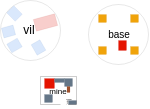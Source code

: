 <mxfile version="21.3.2" type="github">
  <diagram name="Страница 1" id="qyMJKA6wbGwcwe2PbERa">
    <mxGraphModel dx="127" dy="71" grid="1" gridSize="1" guides="1" tooltips="1" connect="1" arrows="1" fold="1" page="1" pageScale="1" pageWidth="827" pageHeight="1169" math="0" shadow="0">
      <root>
        <mxCell id="0" />
        <mxCell id="1" parent="0" />
        <mxCell id="09WcuCSgEutDgm5XiJ9v-3" value="" style="group" vertex="1" connectable="0" parent="1">
          <mxGeometry x="542" y="357" width="30" height="30" as="geometry" />
        </mxCell>
        <mxCell id="09WcuCSgEutDgm5XiJ9v-1" value="" style="ellipse;whiteSpace=wrap;html=1;aspect=fixed;fillColor=none;strokeWidth=0;movable=0;resizable=0;rotatable=0;deletable=0;editable=0;locked=1;connectable=0;" vertex="1" parent="09WcuCSgEutDgm5XiJ9v-3">
          <mxGeometry width="30" height="30" as="geometry" />
        </mxCell>
        <mxCell id="mXehWSmkrtnXyW8H-YC_-2" value="" style="rounded=0;whiteSpace=wrap;html=1;strokeWidth=0;fillColor=#dae8fc;strokeColor=#6c8ebf;rotation=45;movable=0;resizable=0;rotatable=0;deletable=0;editable=0;locked=1;connectable=0;" parent="09WcuCSgEutDgm5XiJ9v-3" vertex="1">
          <mxGeometry x="4" y="4" width="6" height="5" as="geometry" />
        </mxCell>
        <mxCell id="mXehWSmkrtnXyW8H-YC_-3" value="" style="rounded=0;whiteSpace=wrap;html=1;strokeWidth=0;fillColor=#dae8fc;strokeColor=#6c8ebf;rotation=-15;movable=0;resizable=0;rotatable=0;deletable=0;editable=0;locked=1;connectable=0;" parent="09WcuCSgEutDgm5XiJ9v-3" vertex="1">
          <mxGeometry x="1" y="13" width="6" height="5" as="geometry" />
        </mxCell>
        <mxCell id="mXehWSmkrtnXyW8H-YC_-4" value="" style="rounded=0;whiteSpace=wrap;html=1;strokeWidth=0;fillColor=#dae8fc;strokeColor=#6c8ebf;rotation=-30;movable=0;resizable=0;rotatable=0;deletable=0;editable=0;locked=1;connectable=0;" parent="09WcuCSgEutDgm5XiJ9v-3" vertex="1">
          <mxGeometry x="4" y="20" width="6" height="5" as="geometry" />
        </mxCell>
        <mxCell id="mXehWSmkrtnXyW8H-YC_-5" value="" style="rounded=0;whiteSpace=wrap;html=1;strokeWidth=0;fillColor=#dae8fc;strokeColor=#6c8ebf;rotation=60;movable=0;resizable=0;rotatable=0;deletable=0;editable=0;locked=1;connectable=0;" parent="09WcuCSgEutDgm5XiJ9v-3" vertex="1">
          <mxGeometry x="16" y="21" width="6" height="5" as="geometry" />
        </mxCell>
        <mxCell id="mXehWSmkrtnXyW8H-YC_-8" value="" style="rounded=0;whiteSpace=wrap;html=1;strokeWidth=0;fillColor=#f8cecc;strokeColor=#b85450;rotation=-15;container=0;movable=0;resizable=0;rotatable=0;deletable=0;editable=0;locked=1;connectable=0;" parent="09WcuCSgEutDgm5XiJ9v-3" vertex="1">
          <mxGeometry x="17" y="8" width="11" height="6" as="geometry" />
        </mxCell>
        <mxCell id="09WcuCSgEutDgm5XiJ9v-2" value="vil" style="text;html=1;strokeColor=none;fillColor=none;align=center;verticalAlign=middle;whiteSpace=wrap;rounded=0;fontSize=6;movable=0;resizable=0;rotatable=0;deletable=0;editable=0;locked=1;connectable=0;" vertex="1" parent="09WcuCSgEutDgm5XiJ9v-3">
          <mxGeometry x="11" y="12" width="7" height="6" as="geometry" />
        </mxCell>
        <mxCell id="09WcuCSgEutDgm5XiJ9v-11" value="" style="group;movable=0;resizable=0;rotatable=0;deletable=0;editable=0;locked=1;connectable=0;" vertex="1" connectable="0" parent="1">
          <mxGeometry x="586" y="359" width="30" height="30" as="geometry" />
        </mxCell>
        <mxCell id="09WcuCSgEutDgm5XiJ9v-9" value="" style="ellipse;whiteSpace=wrap;html=1;aspect=fixed;strokeWidth=0;fillColor=none;movable=0;resizable=0;rotatable=0;deletable=0;editable=0;locked=1;connectable=0;" vertex="1" parent="09WcuCSgEutDgm5XiJ9v-11">
          <mxGeometry width="30" height="30" as="geometry" />
        </mxCell>
        <mxCell id="09WcuCSgEutDgm5XiJ9v-4" value="" style="rounded=0;whiteSpace=wrap;html=1;strokeWidth=0;fillColor=#f0a30a;fontColor=#000000;strokeColor=#BD7000;movable=0;resizable=0;rotatable=0;deletable=0;editable=0;locked=1;connectable=0;" vertex="1" parent="09WcuCSgEutDgm5XiJ9v-11">
          <mxGeometry x="5" y="5" width="4" height="4" as="geometry" />
        </mxCell>
        <mxCell id="09WcuCSgEutDgm5XiJ9v-5" value="" style="rounded=0;whiteSpace=wrap;html=1;strokeWidth=0;fillColor=#f0a30a;fontColor=#000000;strokeColor=#BD7000;movable=0;resizable=0;rotatable=0;deletable=0;editable=0;locked=1;connectable=0;" vertex="1" parent="09WcuCSgEutDgm5XiJ9v-11">
          <mxGeometry x="21" y="5" width="4" height="4" as="geometry" />
        </mxCell>
        <mxCell id="09WcuCSgEutDgm5XiJ9v-6" value="" style="rounded=0;whiteSpace=wrap;html=1;strokeWidth=0;fillColor=#f0a30a;fontColor=#000000;strokeColor=#BD7000;movable=0;resizable=0;rotatable=0;deletable=0;editable=0;locked=1;connectable=0;" vertex="1" parent="09WcuCSgEutDgm5XiJ9v-11">
          <mxGeometry x="21" y="21" width="4" height="4" as="geometry" />
        </mxCell>
        <mxCell id="09WcuCSgEutDgm5XiJ9v-7" value="" style="rounded=0;whiteSpace=wrap;html=1;strokeWidth=0;fillColor=#f0a30a;fontColor=#000000;strokeColor=#BD7000;movable=0;resizable=0;rotatable=0;deletable=0;editable=0;locked=1;connectable=0;" vertex="1" parent="09WcuCSgEutDgm5XiJ9v-11">
          <mxGeometry x="5" y="21" width="4" height="4" as="geometry" />
        </mxCell>
        <mxCell id="09WcuCSgEutDgm5XiJ9v-8" value="" style="rounded=0;whiteSpace=wrap;html=1;strokeWidth=0;fillColor=#e51400;fontColor=#ffffff;strokeColor=#B20000;movable=0;resizable=0;rotatable=0;deletable=0;editable=0;locked=1;connectable=0;" vertex="1" parent="09WcuCSgEutDgm5XiJ9v-11">
          <mxGeometry x="15" y="18" width="4" height="5" as="geometry" />
        </mxCell>
        <mxCell id="09WcuCSgEutDgm5XiJ9v-10" value="base&lt;font style=&quot;font-size: 5px;&quot;&gt;&lt;br style=&quot;font-size: 5px;&quot;&gt;&lt;/font&gt;" style="text;html=1;strokeColor=none;fillColor=none;align=center;verticalAlign=middle;whiteSpace=wrap;rounded=0;fontSize=5;movable=0;resizable=0;rotatable=0;deletable=0;editable=0;locked=1;connectable=0;" vertex="1" parent="09WcuCSgEutDgm5XiJ9v-11">
          <mxGeometry x="5" y="10" width="21" height="8" as="geometry" />
        </mxCell>
        <mxCell id="09WcuCSgEutDgm5XiJ9v-40" value="" style="group;movable=0;resizable=0;rotatable=0;deletable=0;editable=0;locked=1;connectable=0;" vertex="1" connectable="0" parent="1">
          <mxGeometry x="562" y="395" width="18" height="14" as="geometry" />
        </mxCell>
        <mxCell id="09WcuCSgEutDgm5XiJ9v-20" value="" style="whiteSpace=wrap;html=1;aspect=fixed;strokeWidth=0;fillColor=#e51400;fontColor=#ffffff;strokeColor=#B20000;" vertex="1" parent="09WcuCSgEutDgm5XiJ9v-40">
          <mxGeometry x="2" y="1" width="5" height="5" as="geometry" />
        </mxCell>
        <mxCell id="09WcuCSgEutDgm5XiJ9v-21" value="" style="whiteSpace=wrap;html=1;aspect=fixed;strokeWidth=0;fillColor=#647687;fontColor=#ffffff;strokeColor=#314354;" vertex="1" parent="09WcuCSgEutDgm5XiJ9v-40">
          <mxGeometry x="12" y="1" width="4" height="4" as="geometry" />
        </mxCell>
        <mxCell id="09WcuCSgEutDgm5XiJ9v-23" value="" style="rounded=0;whiteSpace=wrap;html=1;strokeWidth=0;fillColor=#647687;fontColor=#ffffff;strokeColor=#314354;" vertex="1" parent="09WcuCSgEutDgm5XiJ9v-40">
          <mxGeometry x="7" y="1" width="5" height="2" as="geometry" />
        </mxCell>
        <mxCell id="09WcuCSgEutDgm5XiJ9v-25" value="" style="rounded=0;whiteSpace=wrap;html=1;strokeWidth=0;fillColor=#a0522d;fontColor=#ffffff;strokeColor=#6D1F00;" vertex="1" parent="09WcuCSgEutDgm5XiJ9v-40">
          <mxGeometry x="13.25" y="5" width="1.5" height="3" as="geometry" />
        </mxCell>
        <mxCell id="09WcuCSgEutDgm5XiJ9v-26" value="" style="whiteSpace=wrap;html=1;aspect=fixed;strokeWidth=0;fillColor=#647687;fontColor=#ffffff;strokeColor=#314354;" vertex="1" parent="09WcuCSgEutDgm5XiJ9v-40">
          <mxGeometry x="2" y="9" width="4" height="4" as="geometry" />
        </mxCell>
        <mxCell id="09WcuCSgEutDgm5XiJ9v-30" value="" style="endArrow=none;html=1;rounded=0;strokeWidth=0.1;" edge="1" parent="09WcuCSgEutDgm5XiJ9v-40">
          <mxGeometry width="50" height="50" relative="1" as="geometry">
            <mxPoint y="14" as="sourcePoint" />
            <mxPoint as="targetPoint" />
          </mxGeometry>
        </mxCell>
        <mxCell id="09WcuCSgEutDgm5XiJ9v-31" value="" style="endArrow=none;html=1;rounded=0;strokeWidth=0.1;" edge="1" parent="09WcuCSgEutDgm5XiJ9v-40">
          <mxGeometry width="50" height="50" relative="1" as="geometry">
            <mxPoint as="sourcePoint" />
            <mxPoint x="18" as="targetPoint" />
          </mxGeometry>
        </mxCell>
        <mxCell id="09WcuCSgEutDgm5XiJ9v-32" value="" style="endArrow=none;html=1;rounded=0;strokeWidth=0.1;" edge="1" parent="09WcuCSgEutDgm5XiJ9v-40">
          <mxGeometry width="50" height="50" relative="1" as="geometry">
            <mxPoint y="14" as="sourcePoint" />
            <mxPoint x="10" y="14" as="targetPoint" />
          </mxGeometry>
        </mxCell>
        <mxCell id="09WcuCSgEutDgm5XiJ9v-37" value="" style="rounded=0;whiteSpace=wrap;html=1;strokeWidth=0;fillColor=#647687;fontColor=#ffffff;strokeColor=#314354;" vertex="1" parent="09WcuCSgEutDgm5XiJ9v-40">
          <mxGeometry x="14" y="12" width="4" height="2" as="geometry" />
        </mxCell>
        <mxCell id="09WcuCSgEutDgm5XiJ9v-33" value="" style="endArrow=none;html=1;rounded=0;strokeWidth=0.1;" edge="1" parent="09WcuCSgEutDgm5XiJ9v-40">
          <mxGeometry width="50" height="50" relative="1" as="geometry">
            <mxPoint x="18" as="sourcePoint" />
            <mxPoint x="18" y="14" as="targetPoint" />
          </mxGeometry>
        </mxCell>
        <mxCell id="09WcuCSgEutDgm5XiJ9v-27" value="solder" style="shape=umlActor;verticalLabelPosition=middle;verticalAlign=bottom;html=1;outlineConnect=0;strokeWidth=0.1;fontSize=1;labelPosition=center;align=center;horizontal=1;" vertex="1" parent="09WcuCSgEutDgm5XiJ9v-40">
          <mxGeometry x="13" y="12" width="1" height="2" as="geometry" />
        </mxCell>
        <mxCell id="09WcuCSgEutDgm5XiJ9v-34" value="" style="endArrow=none;html=1;rounded=0;strokeWidth=0.1;" edge="1" parent="09WcuCSgEutDgm5XiJ9v-40">
          <mxGeometry width="50" height="50" relative="1" as="geometry">
            <mxPoint x="14" y="14" as="sourcePoint" />
            <mxPoint x="18" y="14" as="targetPoint" />
          </mxGeometry>
        </mxCell>
        <mxCell id="09WcuCSgEutDgm5XiJ9v-39" value="mine" style="text;html=1;strokeColor=none;fillColor=none;align=center;verticalAlign=middle;whiteSpace=wrap;rounded=0;fontSize=4;" vertex="1" parent="09WcuCSgEutDgm5XiJ9v-40">
          <mxGeometry x="2" y="6" width="13.5" height="4" as="geometry" />
        </mxCell>
      </root>
    </mxGraphModel>
  </diagram>
</mxfile>
